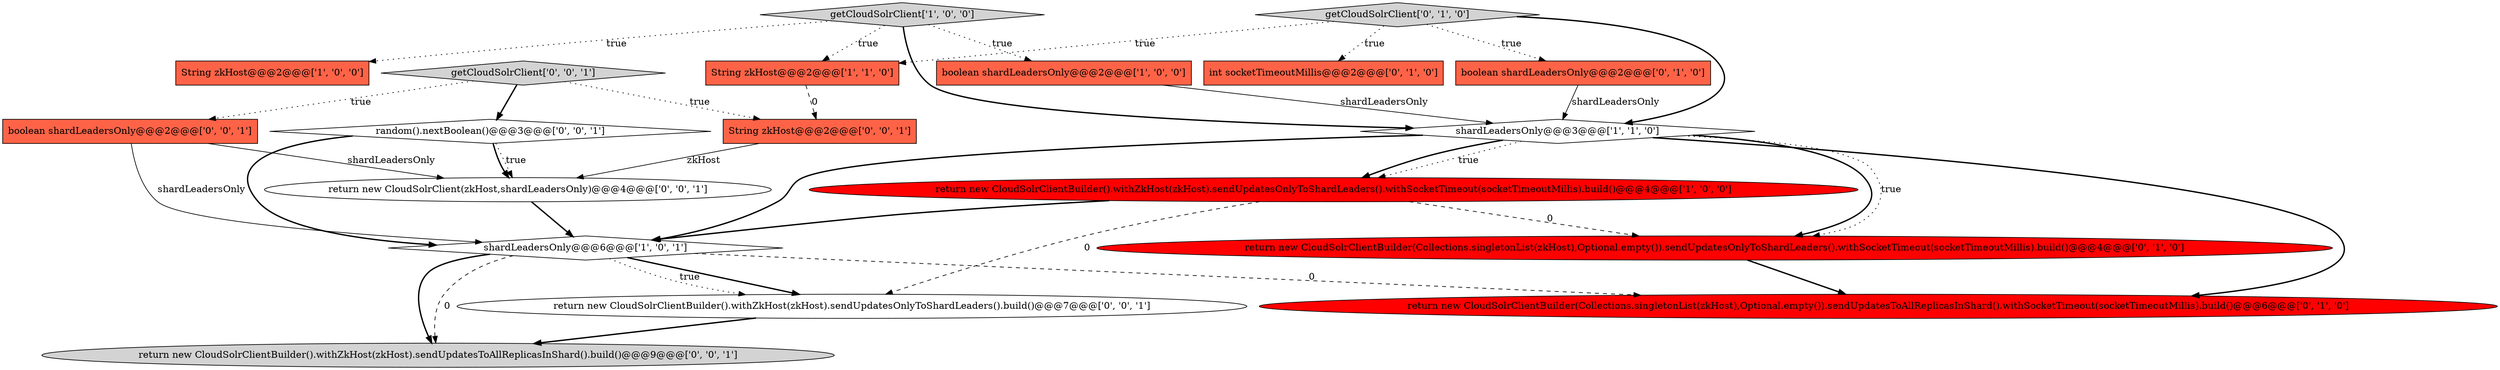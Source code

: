 digraph {
12 [style = filled, label = "return new CloudSolrClientBuilder().withZkHost(zkHost).sendUpdatesToAllReplicasInShard().build()@@@9@@@['0', '0', '1']", fillcolor = lightgray, shape = ellipse image = "AAA0AAABBB3BBB"];
8 [style = filled, label = "int socketTimeoutMillis@@@2@@@['0', '1', '0']", fillcolor = tomato, shape = box image = "AAA0AAABBB2BBB"];
3 [style = filled, label = "shardLeadersOnly@@@6@@@['1', '0', '1']", fillcolor = white, shape = diamond image = "AAA0AAABBB1BBB"];
5 [style = filled, label = "boolean shardLeadersOnly@@@2@@@['1', '0', '0']", fillcolor = tomato, shape = box image = "AAA0AAABBB1BBB"];
7 [style = filled, label = "boolean shardLeadersOnly@@@2@@@['0', '1', '0']", fillcolor = tomato, shape = box image = "AAA0AAABBB2BBB"];
4 [style = filled, label = "shardLeadersOnly@@@3@@@['1', '1', '0']", fillcolor = white, shape = diamond image = "AAA0AAABBB1BBB"];
11 [style = filled, label = "getCloudSolrClient['0', '1', '0']", fillcolor = lightgray, shape = diamond image = "AAA0AAABBB2BBB"];
2 [style = filled, label = "getCloudSolrClient['1', '0', '0']", fillcolor = lightgray, shape = diamond image = "AAA0AAABBB1BBB"];
17 [style = filled, label = "String zkHost@@@2@@@['0', '0', '1']", fillcolor = tomato, shape = box image = "AAA0AAABBB3BBB"];
6 [style = filled, label = "String zkHost@@@2@@@['1', '1', '0']", fillcolor = tomato, shape = box image = "AAA0AAABBB1BBB"];
15 [style = filled, label = "boolean shardLeadersOnly@@@2@@@['0', '0', '1']", fillcolor = tomato, shape = box image = "AAA0AAABBB3BBB"];
18 [style = filled, label = "getCloudSolrClient['0', '0', '1']", fillcolor = lightgray, shape = diamond image = "AAA0AAABBB3BBB"];
14 [style = filled, label = "return new CloudSolrClient(zkHost,shardLeadersOnly)@@@4@@@['0', '0', '1']", fillcolor = white, shape = ellipse image = "AAA0AAABBB3BBB"];
0 [style = filled, label = "String zkHost@@@2@@@['1', '0', '0']", fillcolor = tomato, shape = box image = "AAA0AAABBB1BBB"];
16 [style = filled, label = "return new CloudSolrClientBuilder().withZkHost(zkHost).sendUpdatesOnlyToShardLeaders().build()@@@7@@@['0', '0', '1']", fillcolor = white, shape = ellipse image = "AAA0AAABBB3BBB"];
9 [style = filled, label = "return new CloudSolrClientBuilder(Collections.singletonList(zkHost),Optional.empty()).sendUpdatesToAllReplicasInShard().withSocketTimeout(socketTimeoutMillis).build()@@@6@@@['0', '1', '0']", fillcolor = red, shape = ellipse image = "AAA1AAABBB2BBB"];
1 [style = filled, label = "return new CloudSolrClientBuilder().withZkHost(zkHost).sendUpdatesOnlyToShardLeaders().withSocketTimeout(socketTimeoutMillis).build()@@@4@@@['1', '0', '0']", fillcolor = red, shape = ellipse image = "AAA1AAABBB1BBB"];
10 [style = filled, label = "return new CloudSolrClientBuilder(Collections.singletonList(zkHost),Optional.empty()).sendUpdatesOnlyToShardLeaders().withSocketTimeout(socketTimeoutMillis).build()@@@4@@@['0', '1', '0']", fillcolor = red, shape = ellipse image = "AAA1AAABBB2BBB"];
13 [style = filled, label = "random().nextBoolean()@@@3@@@['0', '0', '1']", fillcolor = white, shape = diamond image = "AAA0AAABBB3BBB"];
11->7 [style = dotted, label="true"];
4->10 [style = bold, label=""];
4->9 [style = bold, label=""];
4->3 [style = bold, label=""];
14->3 [style = bold, label=""];
15->14 [style = solid, label="shardLeadersOnly"];
7->4 [style = solid, label="shardLeadersOnly"];
2->0 [style = dotted, label="true"];
15->3 [style = solid, label="shardLeadersOnly"];
4->1 [style = dotted, label="true"];
4->10 [style = dotted, label="true"];
11->4 [style = bold, label=""];
18->15 [style = dotted, label="true"];
1->3 [style = bold, label=""];
5->4 [style = solid, label="shardLeadersOnly"];
6->17 [style = dashed, label="0"];
1->10 [style = dashed, label="0"];
3->12 [style = bold, label=""];
3->16 [style = bold, label=""];
2->4 [style = bold, label=""];
17->14 [style = solid, label="zkHost"];
3->12 [style = dashed, label="0"];
13->3 [style = bold, label=""];
3->9 [style = dashed, label="0"];
2->6 [style = dotted, label="true"];
11->6 [style = dotted, label="true"];
1->16 [style = dashed, label="0"];
18->13 [style = bold, label=""];
11->8 [style = dotted, label="true"];
4->1 [style = bold, label=""];
10->9 [style = bold, label=""];
18->17 [style = dotted, label="true"];
2->5 [style = dotted, label="true"];
13->14 [style = dotted, label="true"];
13->14 [style = bold, label=""];
16->12 [style = bold, label=""];
3->16 [style = dotted, label="true"];
}
